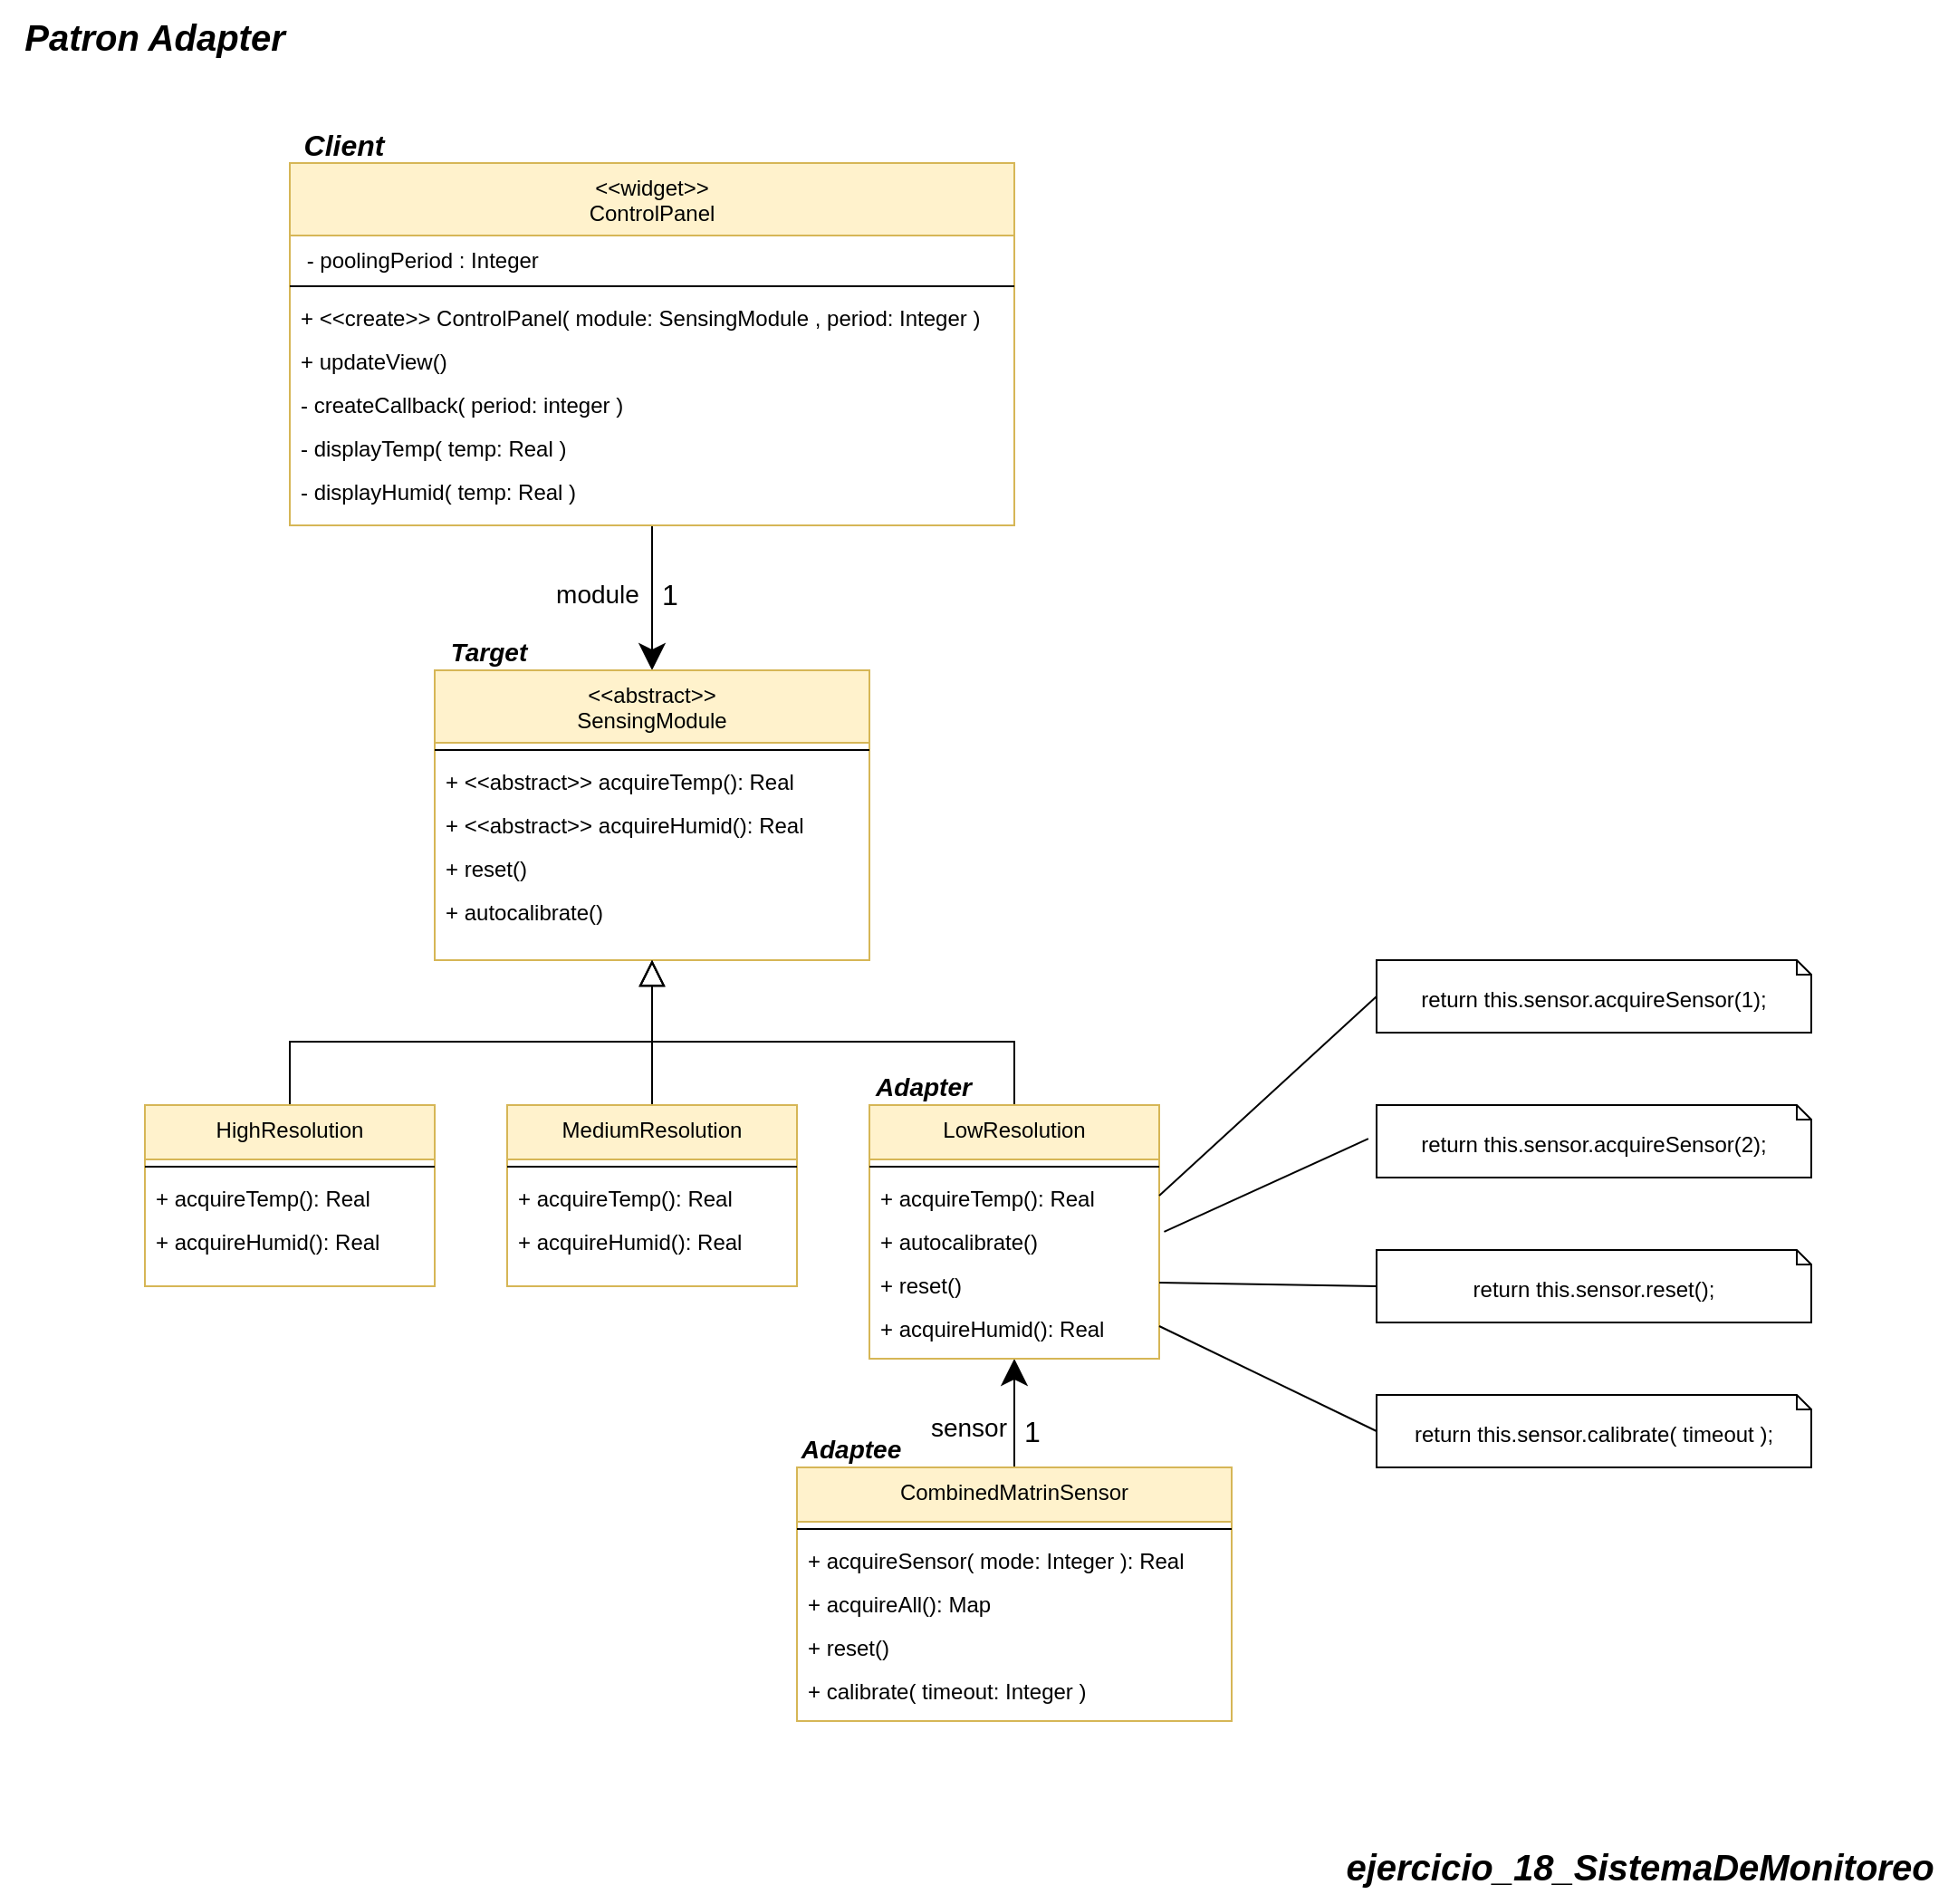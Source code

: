 <mxfile version="24.5.4" type="google">
  <diagram name="Page-1" id="zRaPP-gX96_hrmymJ32n">
    <mxGraphModel grid="1" page="1" gridSize="10" guides="1" tooltips="1" connect="1" arrows="1" fold="1" pageScale="1" pageWidth="850" pageHeight="1100" math="0" shadow="0">
      <root>
        <mxCell id="0" />
        <mxCell id="1" parent="0" />
        <mxCell id="qfWjjOUmIkGMyD_FKV4x-2" value="&lt;b style=&quot;&quot;&gt;&lt;i&gt;&lt;font style=&quot;font-size: 20px;&quot;&gt;Patron Adapter&lt;/font&gt;&lt;/i&gt;&lt;/b&gt;" style="text;html=1;align=center;verticalAlign=middle;resizable=0;points=[];autosize=1;strokeColor=none;fillColor=none;" vertex="1" parent="1">
          <mxGeometry x="160" y="-3410" width="170" height="40" as="geometry" />
        </mxCell>
        <mxCell id="qfWjjOUmIkGMyD_FKV4x-191" style="edgeStyle=orthogonalEdgeStyle;rounded=0;orthogonalLoop=1;jettySize=auto;html=1;endSize=12;startSize=12;" edge="1" parent="1" source="qfWjjOUmIkGMyD_FKV4x-144" target="qfWjjOUmIkGMyD_FKV4x-152">
          <mxGeometry relative="1" as="geometry" />
        </mxCell>
        <mxCell id="qfWjjOUmIkGMyD_FKV4x-144" value="&lt;&lt;widget&gt;&gt;&#xa;ControlPanel" style="swimlane;fontStyle=0;align=center;verticalAlign=top;childLayout=stackLayout;horizontal=1;startSize=40;horizontalStack=0;resizeParent=1;resizeLast=0;collapsible=1;marginBottom=0;rounded=0;shadow=0;strokeWidth=1;fillColor=#fff2cc;strokeColor=#d6b656;" vertex="1" parent="1">
          <mxGeometry x="320" y="-3320" width="400" height="200" as="geometry">
            <mxRectangle x="110" y="-20" width="160" height="26" as="alternateBounds" />
          </mxGeometry>
        </mxCell>
        <mxCell id="qfWjjOUmIkGMyD_FKV4x-145" value=" - poolingPeriod : Integer" style="text;align=left;verticalAlign=top;spacingLeft=4;spacingRight=4;overflow=hidden;rotatable=0;points=[[0,0.5],[1,0.5]];portConstraint=eastwest;rounded=0;shadow=0;html=0;" vertex="1" parent="qfWjjOUmIkGMyD_FKV4x-144">
          <mxGeometry y="40" width="400" height="24" as="geometry" />
        </mxCell>
        <mxCell id="qfWjjOUmIkGMyD_FKV4x-146" value="" style="line;html=1;strokeWidth=1;align=left;verticalAlign=middle;spacingTop=-1;spacingLeft=3;spacingRight=3;rotatable=0;labelPosition=right;points=[];portConstraint=eastwest;" vertex="1" parent="qfWjjOUmIkGMyD_FKV4x-144">
          <mxGeometry y="64" width="400" height="8" as="geometry" />
        </mxCell>
        <mxCell id="qfWjjOUmIkGMyD_FKV4x-147" value="+ &lt;&lt;create&gt;&gt; ControlPanel( module: SensingModule , period: Integer )" style="text;align=left;verticalAlign=top;spacingLeft=4;spacingRight=4;overflow=hidden;rotatable=0;points=[[0,0.5],[1,0.5]];portConstraint=eastwest;rounded=0;shadow=0;html=0;" vertex="1" parent="qfWjjOUmIkGMyD_FKV4x-144">
          <mxGeometry y="72" width="400" height="24" as="geometry" />
        </mxCell>
        <mxCell id="qfWjjOUmIkGMyD_FKV4x-148" value="+ updateView()" style="text;align=left;verticalAlign=top;spacingLeft=4;spacingRight=4;overflow=hidden;rotatable=0;points=[[0,0.5],[1,0.5]];portConstraint=eastwest;rounded=0;shadow=0;html=0;" vertex="1" parent="qfWjjOUmIkGMyD_FKV4x-144">
          <mxGeometry y="96" width="400" height="24" as="geometry" />
        </mxCell>
        <mxCell id="qfWjjOUmIkGMyD_FKV4x-149" value="- createCallback( period: integer )" style="text;align=left;verticalAlign=top;spacingLeft=4;spacingRight=4;overflow=hidden;rotatable=0;points=[[0,0.5],[1,0.5]];portConstraint=eastwest;rounded=0;shadow=0;html=0;" vertex="1" parent="qfWjjOUmIkGMyD_FKV4x-144">
          <mxGeometry y="120" width="400" height="24" as="geometry" />
        </mxCell>
        <mxCell id="qfWjjOUmIkGMyD_FKV4x-150" value="- displayTemp( temp: Real )" style="text;align=left;verticalAlign=top;spacingLeft=4;spacingRight=4;overflow=hidden;rotatable=0;points=[[0,0.5],[1,0.5]];portConstraint=eastwest;rounded=0;shadow=0;html=0;" vertex="1" parent="qfWjjOUmIkGMyD_FKV4x-144">
          <mxGeometry y="144" width="400" height="24" as="geometry" />
        </mxCell>
        <mxCell id="qfWjjOUmIkGMyD_FKV4x-151" value="- displayHumid( temp: Real )" style="text;align=left;verticalAlign=top;spacingLeft=4;spacingRight=4;overflow=hidden;rotatable=0;points=[[0,0.5],[1,0.5]];portConstraint=eastwest;rounded=0;shadow=0;html=0;" vertex="1" parent="qfWjjOUmIkGMyD_FKV4x-144">
          <mxGeometry y="168" width="400" height="24" as="geometry" />
        </mxCell>
        <mxCell id="qfWjjOUmIkGMyD_FKV4x-152" value="&lt;&lt;abstract&gt;&gt;&#xa;SensingModule" style="swimlane;fontStyle=0;align=center;verticalAlign=top;childLayout=stackLayout;horizontal=1;startSize=40;horizontalStack=0;resizeParent=1;resizeLast=0;collapsible=1;marginBottom=0;rounded=0;shadow=0;strokeWidth=1;fillColor=#fff2cc;strokeColor=#d6b656;" vertex="1" parent="1">
          <mxGeometry x="400" y="-3040" width="240" height="160" as="geometry">
            <mxRectangle x="110" y="-20" width="160" height="26" as="alternateBounds" />
          </mxGeometry>
        </mxCell>
        <mxCell id="qfWjjOUmIkGMyD_FKV4x-153" value="" style="line;html=1;strokeWidth=1;align=left;verticalAlign=middle;spacingTop=-1;spacingLeft=3;spacingRight=3;rotatable=0;labelPosition=right;points=[];portConstraint=eastwest;" vertex="1" parent="qfWjjOUmIkGMyD_FKV4x-152">
          <mxGeometry y="40" width="240" height="8" as="geometry" />
        </mxCell>
        <mxCell id="qfWjjOUmIkGMyD_FKV4x-154" value="+ &lt;&lt;abstract&gt;&gt; acquireTemp(): Real" style="text;align=left;verticalAlign=top;spacingLeft=4;spacingRight=4;overflow=hidden;rotatable=0;points=[[0,0.5],[1,0.5]];portConstraint=eastwest;rounded=0;shadow=0;html=0;" vertex="1" parent="qfWjjOUmIkGMyD_FKV4x-152">
          <mxGeometry y="48" width="240" height="24" as="geometry" />
        </mxCell>
        <mxCell id="qfWjjOUmIkGMyD_FKV4x-155" value="+ &lt;&lt;abstract&gt;&gt; acquireHumid(): Real" style="text;align=left;verticalAlign=top;spacingLeft=4;spacingRight=4;overflow=hidden;rotatable=0;points=[[0,0.5],[1,0.5]];portConstraint=eastwest;rounded=0;shadow=0;html=0;" vertex="1" parent="qfWjjOUmIkGMyD_FKV4x-152">
          <mxGeometry y="72" width="240" height="24" as="geometry" />
        </mxCell>
        <mxCell id="qfWjjOUmIkGMyD_FKV4x-156" value="+ reset()" style="text;align=left;verticalAlign=top;spacingLeft=4;spacingRight=4;overflow=hidden;rotatable=0;points=[[0,0.5],[1,0.5]];portConstraint=eastwest;rounded=0;shadow=0;html=0;" vertex="1" parent="qfWjjOUmIkGMyD_FKV4x-152">
          <mxGeometry y="96" width="240" height="24" as="geometry" />
        </mxCell>
        <mxCell id="qfWjjOUmIkGMyD_FKV4x-157" value="+ autocalibrate()" style="text;align=left;verticalAlign=top;spacingLeft=4;spacingRight=4;overflow=hidden;rotatable=0;points=[[0,0.5],[1,0.5]];portConstraint=eastwest;rounded=0;shadow=0;html=0;" vertex="1" parent="qfWjjOUmIkGMyD_FKV4x-152">
          <mxGeometry y="120" width="240" height="24" as="geometry" />
        </mxCell>
        <mxCell id="qfWjjOUmIkGMyD_FKV4x-193" style="edgeStyle=orthogonalEdgeStyle;rounded=0;orthogonalLoop=1;jettySize=auto;html=1;endSize=12;startSize=12;endArrow=block;endFill=0;" edge="1" parent="1" source="qfWjjOUmIkGMyD_FKV4x-159" target="qfWjjOUmIkGMyD_FKV4x-152">
          <mxGeometry relative="1" as="geometry" />
        </mxCell>
        <mxCell id="qfWjjOUmIkGMyD_FKV4x-159" value="HighResolution" style="swimlane;fontStyle=0;align=center;verticalAlign=top;childLayout=stackLayout;horizontal=1;startSize=30;horizontalStack=0;resizeParent=1;resizeLast=0;collapsible=1;marginBottom=0;rounded=0;shadow=0;strokeWidth=1;fillColor=#fff2cc;strokeColor=#d6b656;" vertex="1" parent="1">
          <mxGeometry x="240" y="-2800" width="160" height="100" as="geometry">
            <mxRectangle x="110" y="-20" width="160" height="26" as="alternateBounds" />
          </mxGeometry>
        </mxCell>
        <mxCell id="qfWjjOUmIkGMyD_FKV4x-160" value="" style="line;html=1;strokeWidth=1;align=left;verticalAlign=middle;spacingTop=-1;spacingLeft=3;spacingRight=3;rotatable=0;labelPosition=right;points=[];portConstraint=eastwest;" vertex="1" parent="qfWjjOUmIkGMyD_FKV4x-159">
          <mxGeometry y="30" width="160" height="8" as="geometry" />
        </mxCell>
        <mxCell id="qfWjjOUmIkGMyD_FKV4x-161" value="+ acquireTemp(): Real" style="text;align=left;verticalAlign=top;spacingLeft=4;spacingRight=4;overflow=hidden;rotatable=0;points=[[0,0.5],[1,0.5]];portConstraint=eastwest;rounded=0;shadow=0;html=0;" vertex="1" parent="qfWjjOUmIkGMyD_FKV4x-159">
          <mxGeometry y="38" width="160" height="24" as="geometry" />
        </mxCell>
        <mxCell id="qfWjjOUmIkGMyD_FKV4x-162" value="+ acquireHumid(): Real" style="text;align=left;verticalAlign=top;spacingLeft=4;spacingRight=4;overflow=hidden;rotatable=0;points=[[0,0.5],[1,0.5]];portConstraint=eastwest;rounded=0;shadow=0;html=0;" vertex="1" parent="qfWjjOUmIkGMyD_FKV4x-159">
          <mxGeometry y="62" width="160" height="24" as="geometry" />
        </mxCell>
        <mxCell id="qfWjjOUmIkGMyD_FKV4x-194" style="edgeStyle=orthogonalEdgeStyle;rounded=0;orthogonalLoop=1;jettySize=auto;html=1;endSize=12;startSize=12;endArrow=block;endFill=0;" edge="1" parent="1" source="qfWjjOUmIkGMyD_FKV4x-164" target="qfWjjOUmIkGMyD_FKV4x-152">
          <mxGeometry relative="1" as="geometry" />
        </mxCell>
        <mxCell id="qfWjjOUmIkGMyD_FKV4x-164" value="MediumResolution" style="swimlane;fontStyle=0;align=center;verticalAlign=top;childLayout=stackLayout;horizontal=1;startSize=30;horizontalStack=0;resizeParent=1;resizeLast=0;collapsible=1;marginBottom=0;rounded=0;shadow=0;strokeWidth=1;fillColor=#fff2cc;strokeColor=#d6b656;" vertex="1" parent="1">
          <mxGeometry x="440" y="-2800" width="160" height="100" as="geometry">
            <mxRectangle x="110" y="-20" width="160" height="26" as="alternateBounds" />
          </mxGeometry>
        </mxCell>
        <mxCell id="qfWjjOUmIkGMyD_FKV4x-165" value="" style="line;html=1;strokeWidth=1;align=left;verticalAlign=middle;spacingTop=-1;spacingLeft=3;spacingRight=3;rotatable=0;labelPosition=right;points=[];portConstraint=eastwest;" vertex="1" parent="qfWjjOUmIkGMyD_FKV4x-164">
          <mxGeometry y="30" width="160" height="8" as="geometry" />
        </mxCell>
        <mxCell id="qfWjjOUmIkGMyD_FKV4x-166" value="+ acquireTemp(): Real" style="text;align=left;verticalAlign=top;spacingLeft=4;spacingRight=4;overflow=hidden;rotatable=0;points=[[0,0.5],[1,0.5]];portConstraint=eastwest;rounded=0;shadow=0;html=0;" vertex="1" parent="qfWjjOUmIkGMyD_FKV4x-164">
          <mxGeometry y="38" width="160" height="24" as="geometry" />
        </mxCell>
        <mxCell id="qfWjjOUmIkGMyD_FKV4x-167" value="+ acquireHumid(): Real" style="text;align=left;verticalAlign=top;spacingLeft=4;spacingRight=4;overflow=hidden;rotatable=0;points=[[0,0.5],[1,0.5]];portConstraint=eastwest;rounded=0;shadow=0;html=0;" vertex="1" parent="qfWjjOUmIkGMyD_FKV4x-164">
          <mxGeometry y="62" width="160" height="26" as="geometry" />
        </mxCell>
        <mxCell id="qfWjjOUmIkGMyD_FKV4x-168" value="module" style="text;html=1;align=center;verticalAlign=middle;whiteSpace=wrap;rounded=0;fontSize=14;" vertex="1" parent="1">
          <mxGeometry x="460" y="-3090" width="60" height="15" as="geometry" />
        </mxCell>
        <mxCell id="qfWjjOUmIkGMyD_FKV4x-169" value="1" style="text;html=1;align=center;verticalAlign=middle;whiteSpace=wrap;rounded=0;fontSize=16;" vertex="1" parent="1">
          <mxGeometry x="520" y="-3090" width="20" height="15" as="geometry" />
        </mxCell>
        <mxCell id="qfWjjOUmIkGMyD_FKV4x-195" style="edgeStyle=orthogonalEdgeStyle;rounded=0;orthogonalLoop=1;jettySize=auto;html=1;endSize=12;startSize=12;" edge="1" parent="1" source="qfWjjOUmIkGMyD_FKV4x-170" target="qfWjjOUmIkGMyD_FKV4x-183">
          <mxGeometry relative="1" as="geometry" />
        </mxCell>
        <mxCell id="qfWjjOUmIkGMyD_FKV4x-170" value="CombinedMatrinSensor" style="swimlane;fontStyle=0;align=center;verticalAlign=top;childLayout=stackLayout;horizontal=1;startSize=30;horizontalStack=0;resizeParent=1;resizeLast=0;collapsible=1;marginBottom=0;rounded=0;shadow=0;strokeWidth=1;fillColor=#fff2cc;strokeColor=#d6b656;" vertex="1" parent="1">
          <mxGeometry x="600" y="-2600" width="240" height="140" as="geometry">
            <mxRectangle x="110" y="-20" width="160" height="26" as="alternateBounds" />
          </mxGeometry>
        </mxCell>
        <mxCell id="qfWjjOUmIkGMyD_FKV4x-171" value="" style="line;html=1;strokeWidth=1;align=left;verticalAlign=middle;spacingTop=-1;spacingLeft=3;spacingRight=3;rotatable=0;labelPosition=right;points=[];portConstraint=eastwest;" vertex="1" parent="qfWjjOUmIkGMyD_FKV4x-170">
          <mxGeometry y="30" width="240" height="8" as="geometry" />
        </mxCell>
        <mxCell id="qfWjjOUmIkGMyD_FKV4x-172" value="+ acquireSensor( mode: Integer ): Real" style="text;align=left;verticalAlign=top;spacingLeft=4;spacingRight=4;overflow=hidden;rotatable=0;points=[[0,0.5],[1,0.5]];portConstraint=eastwest;rounded=0;shadow=0;html=0;" vertex="1" parent="qfWjjOUmIkGMyD_FKV4x-170">
          <mxGeometry y="38" width="240" height="24" as="geometry" />
        </mxCell>
        <mxCell id="qfWjjOUmIkGMyD_FKV4x-173" value="+ acquireAll(): Map" style="text;align=left;verticalAlign=top;spacingLeft=4;spacingRight=4;overflow=hidden;rotatable=0;points=[[0,0.5],[1,0.5]];portConstraint=eastwest;rounded=0;shadow=0;html=0;" vertex="1" parent="qfWjjOUmIkGMyD_FKV4x-170">
          <mxGeometry y="62" width="240" height="24" as="geometry" />
        </mxCell>
        <mxCell id="qfWjjOUmIkGMyD_FKV4x-174" value="+ reset()" style="text;align=left;verticalAlign=top;spacingLeft=4;spacingRight=4;overflow=hidden;rotatable=0;points=[[0,0.5],[1,0.5]];portConstraint=eastwest;rounded=0;shadow=0;html=0;" vertex="1" parent="qfWjjOUmIkGMyD_FKV4x-170">
          <mxGeometry y="86" width="240" height="24" as="geometry" />
        </mxCell>
        <mxCell id="qfWjjOUmIkGMyD_FKV4x-175" value="+ calibrate( timeout: Integer )" style="text;align=left;verticalAlign=top;spacingLeft=4;spacingRight=4;overflow=hidden;rotatable=0;points=[[0,0.5],[1,0.5]];portConstraint=eastwest;rounded=0;shadow=0;html=0;" vertex="1" parent="qfWjjOUmIkGMyD_FKV4x-170">
          <mxGeometry y="110" width="240" height="24" as="geometry" />
        </mxCell>
        <mxCell id="qfWjjOUmIkGMyD_FKV4x-182" value="&lt;span style=&quot;font-size: 20px;&quot;&gt;&lt;b&gt;&lt;i&gt;ejercicio_18_SistemaDeMonitoreo&lt;/i&gt;&lt;/b&gt;&lt;/span&gt;" style="text;html=1;align=center;verticalAlign=middle;resizable=0;points=[];autosize=1;strokeColor=none;fillColor=none;" vertex="1" parent="1">
          <mxGeometry x="890" y="-2400" width="350" height="40" as="geometry" />
        </mxCell>
        <mxCell id="qfWjjOUmIkGMyD_FKV4x-192" style="edgeStyle=orthogonalEdgeStyle;rounded=0;orthogonalLoop=1;jettySize=auto;html=1;endSize=12;startSize=12;endArrow=block;endFill=0;" edge="1" parent="1" source="qfWjjOUmIkGMyD_FKV4x-183" target="qfWjjOUmIkGMyD_FKV4x-152">
          <mxGeometry relative="1" as="geometry" />
        </mxCell>
        <mxCell id="qfWjjOUmIkGMyD_FKV4x-183" value="LowResolution" style="swimlane;fontStyle=0;align=center;verticalAlign=top;childLayout=stackLayout;horizontal=1;startSize=30;horizontalStack=0;resizeParent=1;resizeLast=0;collapsible=1;marginBottom=0;rounded=0;shadow=0;strokeWidth=1;fillColor=#fff2cc;strokeColor=#d6b656;" vertex="1" parent="1">
          <mxGeometry x="640" y="-2800" width="160" height="140" as="geometry">
            <mxRectangle x="110" y="-20" width="160" height="26" as="alternateBounds" />
          </mxGeometry>
        </mxCell>
        <mxCell id="qfWjjOUmIkGMyD_FKV4x-184" value="" style="line;html=1;strokeWidth=1;align=left;verticalAlign=middle;spacingTop=-1;spacingLeft=3;spacingRight=3;rotatable=0;labelPosition=right;points=[];portConstraint=eastwest;" vertex="1" parent="qfWjjOUmIkGMyD_FKV4x-183">
          <mxGeometry y="30" width="160" height="8" as="geometry" />
        </mxCell>
        <mxCell id="qfWjjOUmIkGMyD_FKV4x-187" value="+ acquireTemp(): Real" style="text;align=left;verticalAlign=top;spacingLeft=4;spacingRight=4;overflow=hidden;rotatable=0;points=[[0,0.5],[1,0.5]];portConstraint=eastwest;rounded=0;shadow=0;html=0;" vertex="1" parent="qfWjjOUmIkGMyD_FKV4x-183">
          <mxGeometry y="38" width="160" height="24" as="geometry" />
        </mxCell>
        <mxCell id="qfWjjOUmIkGMyD_FKV4x-190" value="+ autocalibrate()" style="text;align=left;verticalAlign=top;spacingLeft=4;spacingRight=4;overflow=hidden;rotatable=0;points=[[0,0.5],[1,0.5]];portConstraint=eastwest;rounded=0;shadow=0;html=0;" vertex="1" parent="qfWjjOUmIkGMyD_FKV4x-183">
          <mxGeometry y="62" width="160" height="24" as="geometry" />
        </mxCell>
        <mxCell id="qfWjjOUmIkGMyD_FKV4x-189" value="+ reset()" style="text;align=left;verticalAlign=top;spacingLeft=4;spacingRight=4;overflow=hidden;rotatable=0;points=[[0,0.5],[1,0.5]];portConstraint=eastwest;rounded=0;shadow=0;html=0;" vertex="1" parent="qfWjjOUmIkGMyD_FKV4x-183">
          <mxGeometry y="86" width="160" height="24" as="geometry" />
        </mxCell>
        <mxCell id="qfWjjOUmIkGMyD_FKV4x-188" value="+ acquireHumid(): Real" style="text;align=left;verticalAlign=top;spacingLeft=4;spacingRight=4;overflow=hidden;rotatable=0;points=[[0,0.5],[1,0.5]];portConstraint=eastwest;rounded=0;shadow=0;html=0;" vertex="1" parent="qfWjjOUmIkGMyD_FKV4x-183">
          <mxGeometry y="110" width="160" height="24" as="geometry" />
        </mxCell>
        <mxCell id="qfWjjOUmIkGMyD_FKV4x-196" value="return this.sensor.acquireSensor(1);" style="shape=note2;boundedLbl=1;whiteSpace=wrap;html=1;size=8;verticalAlign=top;align=center;" vertex="1" parent="1">
          <mxGeometry x="920" y="-2880" width="240" height="40" as="geometry" />
        </mxCell>
        <mxCell id="qfWjjOUmIkGMyD_FKV4x-197" value="return this.sensor.acquireSensor(2);" style="shape=note2;boundedLbl=1;whiteSpace=wrap;html=1;size=8;verticalAlign=top;align=center;" vertex="1" parent="1">
          <mxGeometry x="920" y="-2800" width="240" height="40" as="geometry" />
        </mxCell>
        <mxCell id="qfWjjOUmIkGMyD_FKV4x-199" value="return this.sensor.reset();" style="shape=note2;boundedLbl=1;whiteSpace=wrap;html=1;size=8;verticalAlign=top;align=center;" vertex="1" parent="1">
          <mxGeometry x="920" y="-2720" width="240" height="40" as="geometry" />
        </mxCell>
        <mxCell id="qfWjjOUmIkGMyD_FKV4x-200" value="return this.sensor.calibrate( timeout );" style="shape=note2;boundedLbl=1;whiteSpace=wrap;html=1;size=8;verticalAlign=top;align=center;" vertex="1" parent="1">
          <mxGeometry x="920" y="-2640" width="240" height="40" as="geometry" />
        </mxCell>
        <mxCell id="qfWjjOUmIkGMyD_FKV4x-203" value="" style="edgeStyle=none;orthogonalLoop=1;jettySize=auto;html=1;rounded=0;entryX=0;entryY=0.5;entryDx=0;entryDy=0;entryPerimeter=0;exitX=1;exitY=0.5;exitDx=0;exitDy=0;endArrow=none;endFill=0;" edge="1" parent="1" source="qfWjjOUmIkGMyD_FKV4x-187" target="qfWjjOUmIkGMyD_FKV4x-196">
          <mxGeometry width="100" relative="1" as="geometry">
            <mxPoint x="760" y="-2840" as="sourcePoint" />
            <mxPoint x="860" y="-2840" as="targetPoint" />
            <Array as="points" />
          </mxGeometry>
        </mxCell>
        <mxCell id="qfWjjOUmIkGMyD_FKV4x-205" value="" style="edgeStyle=none;orthogonalLoop=1;jettySize=auto;html=1;rounded=0;entryX=-0.019;entryY=0.465;entryDx=0;entryDy=0;entryPerimeter=0;exitX=1.017;exitY=0.331;exitDx=0;exitDy=0;endArrow=none;endFill=0;exitPerimeter=0;" edge="1" parent="1" source="qfWjjOUmIkGMyD_FKV4x-190" target="qfWjjOUmIkGMyD_FKV4x-197">
          <mxGeometry width="100" relative="1" as="geometry">
            <mxPoint x="810" y="-2740" as="sourcePoint" />
            <mxPoint x="930" y="-2850" as="targetPoint" />
            <Array as="points" />
          </mxGeometry>
        </mxCell>
        <mxCell id="qfWjjOUmIkGMyD_FKV4x-206" value="" style="edgeStyle=none;orthogonalLoop=1;jettySize=auto;html=1;rounded=0;entryX=0;entryY=0.5;entryDx=0;entryDy=0;entryPerimeter=0;exitX=1;exitY=0.5;exitDx=0;exitDy=0;endArrow=none;endFill=0;" edge="1" parent="1" source="qfWjjOUmIkGMyD_FKV4x-189" target="qfWjjOUmIkGMyD_FKV4x-199">
          <mxGeometry width="100" relative="1" as="geometry">
            <mxPoint x="813" y="-2720" as="sourcePoint" />
            <mxPoint x="925" y="-2771" as="targetPoint" />
            <Array as="points" />
          </mxGeometry>
        </mxCell>
        <mxCell id="qfWjjOUmIkGMyD_FKV4x-207" value="" style="edgeStyle=none;orthogonalLoop=1;jettySize=auto;html=1;rounded=0;entryX=0;entryY=0.5;entryDx=0;entryDy=0;entryPerimeter=0;exitX=1;exitY=0.5;exitDx=0;exitDy=0;endArrow=none;endFill=0;" edge="1" parent="1" source="qfWjjOUmIkGMyD_FKV4x-188" target="qfWjjOUmIkGMyD_FKV4x-200">
          <mxGeometry width="100" relative="1" as="geometry">
            <mxPoint x="810" y="-2692" as="sourcePoint" />
            <mxPoint x="930" y="-2690" as="targetPoint" />
            <Array as="points" />
          </mxGeometry>
        </mxCell>
        <mxCell id="qfWjjOUmIkGMyD_FKV4x-209" value="sensor" style="text;html=1;align=center;verticalAlign=middle;whiteSpace=wrap;rounded=0;fontSize=14;" vertex="1" parent="1">
          <mxGeometry x="670" y="-2630" width="50" height="15" as="geometry" />
        </mxCell>
        <mxCell id="qfWjjOUmIkGMyD_FKV4x-210" value="1" style="text;html=1;align=center;verticalAlign=middle;whiteSpace=wrap;rounded=0;fontSize=16;" vertex="1" parent="1">
          <mxGeometry x="720" y="-2627.5" width="20" height="15" as="geometry" />
        </mxCell>
        <mxCell id="qfWjjOUmIkGMyD_FKV4x-211" value="&lt;b style=&quot;font-size: 14px;&quot;&gt;&lt;i style=&quot;font-size: 14px;&quot;&gt;Adapter&lt;/i&gt;&lt;/b&gt;" style="text;html=1;align=center;verticalAlign=middle;whiteSpace=wrap;rounded=0;fontSize=14;" vertex="1" parent="1">
          <mxGeometry x="640" y="-2820" width="60" height="20" as="geometry" />
        </mxCell>
        <mxCell id="qfWjjOUmIkGMyD_FKV4x-212" value="&lt;b style=&quot;font-size: 14px;&quot;&gt;&lt;i style=&quot;font-size: 14px;&quot;&gt;Adaptee&lt;/i&gt;&lt;/b&gt;" style="text;html=1;align=center;verticalAlign=middle;whiteSpace=wrap;rounded=0;fontSize=14;" vertex="1" parent="1">
          <mxGeometry x="600" y="-2620" width="60" height="20" as="geometry" />
        </mxCell>
        <mxCell id="qfWjjOUmIkGMyD_FKV4x-213" value="&lt;b style=&quot;font-size: 14px;&quot;&gt;&lt;i style=&quot;font-size: 14px;&quot;&gt;Target&lt;/i&gt;&lt;/b&gt;" style="text;html=1;align=center;verticalAlign=middle;whiteSpace=wrap;rounded=0;fontSize=14;" vertex="1" parent="1">
          <mxGeometry x="400" y="-3060" width="60" height="20" as="geometry" />
        </mxCell>
        <mxCell id="qfWjjOUmIkGMyD_FKV4x-214" value="&lt;b style=&quot;font-size: 16px;&quot;&gt;&lt;i style=&quot;font-size: 16px;&quot;&gt;Client&lt;/i&gt;&lt;/b&gt;" style="text;html=1;align=center;verticalAlign=middle;whiteSpace=wrap;rounded=0;fontSize=16;" vertex="1" parent="1">
          <mxGeometry x="320" y="-3340" width="60" height="20" as="geometry" />
        </mxCell>
      </root>
    </mxGraphModel>
  </diagram>
</mxfile>
